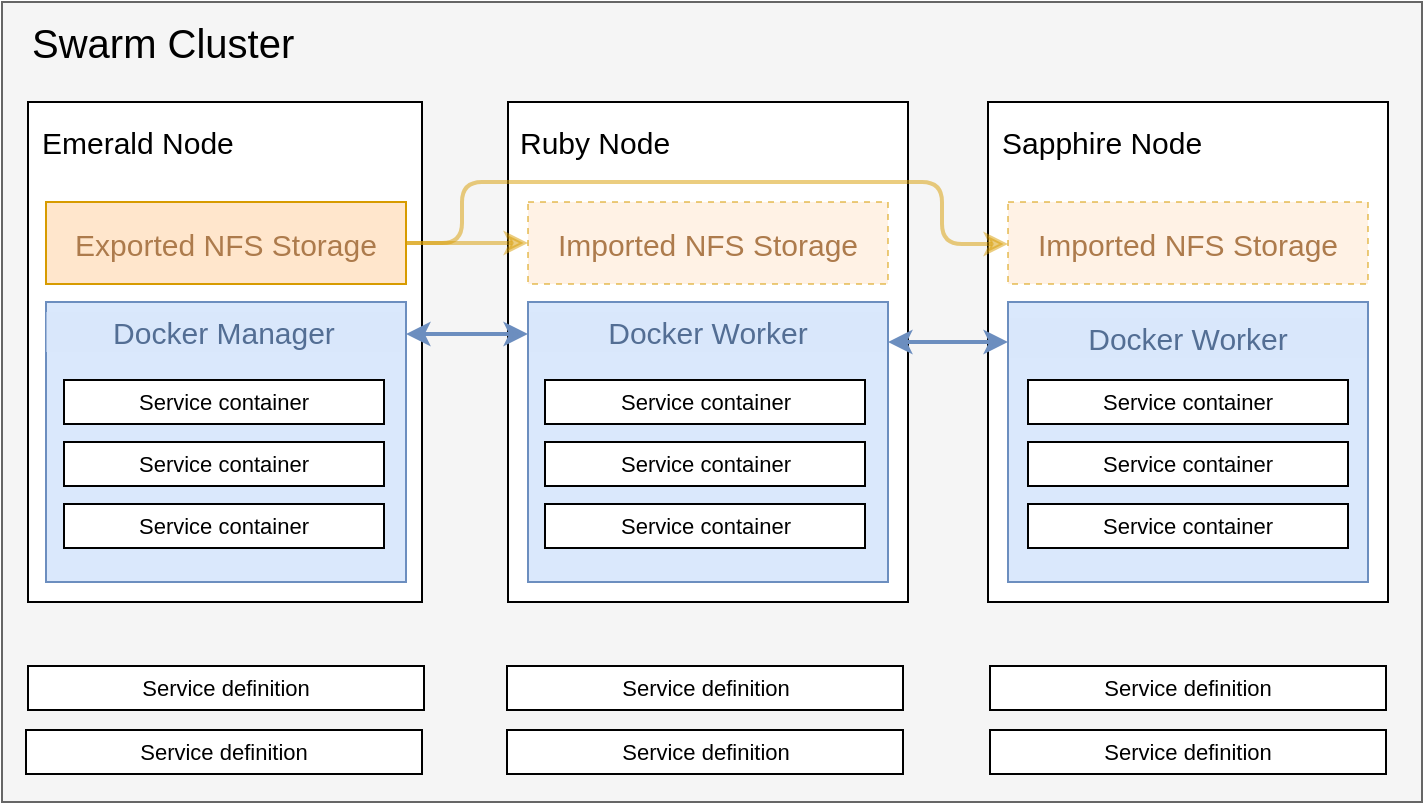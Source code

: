 <mxfile version="10.6.8" type="device"><diagram id="ncY2000fqGlBu2i0HJu0" name="Page-1"><mxGraphModel dx="840" dy="547" grid="1" gridSize="10" guides="1" tooltips="1" connect="1" arrows="1" fold="1" page="1" pageScale="1" pageWidth="827" pageHeight="1169" math="0" shadow="0"><root><mxCell id="0"/><mxCell id="1" parent="0"/><mxCell id="skiJ8lDIANRw2TX13vSS-13" value="" style="rounded=0;whiteSpace=wrap;html=1;fontSize=15;fontColor=#333333;align=center;fillColor=#f5f5f5;strokeColor=#666666;" vertex="1" parent="1"><mxGeometry x="60" y="490" width="710" height="400" as="geometry"/></mxCell><mxCell id="skiJ8lDIANRw2TX13vSS-1" value="" style="rounded=0;whiteSpace=wrap;html=1;" vertex="1" parent="1"><mxGeometry x="73" y="540" width="197" height="250" as="geometry"/></mxCell><mxCell id="skiJ8lDIANRw2TX13vSS-2" value="Emerald Node" style="text;html=1;strokeColor=none;fillColor=none;align=left;verticalAlign=middle;whiteSpace=wrap;rounded=0;spacingLeft=5;fontSize=15;" vertex="1" parent="1"><mxGeometry x="73" y="550" width="197" height="20" as="geometry"/></mxCell><mxCell id="skiJ8lDIANRw2TX13vSS-5" value="" style="rounded=0;whiteSpace=wrap;html=1;" vertex="1" parent="1"><mxGeometry x="313" y="540" width="200" height="250" as="geometry"/></mxCell><mxCell id="skiJ8lDIANRw2TX13vSS-6" value="Ruby Node" style="text;html=1;strokeColor=none;fillColor=none;align=left;verticalAlign=middle;whiteSpace=wrap;rounded=0;spacingLeft=5;fontSize=15;" vertex="1" parent="1"><mxGeometry x="311.5" y="550" width="200" height="20" as="geometry"/></mxCell><mxCell id="skiJ8lDIANRw2TX13vSS-7" value="" style="rounded=0;whiteSpace=wrap;html=1;" vertex="1" parent="1"><mxGeometry x="553" y="540" width="200" height="250" as="geometry"/></mxCell><mxCell id="skiJ8lDIANRw2TX13vSS-8" value="Sapphire Node" style="text;html=1;strokeColor=none;fillColor=none;align=left;verticalAlign=middle;whiteSpace=wrap;rounded=0;spacingLeft=5;fontSize=15;" vertex="1" parent="1"><mxGeometry x="553" y="550" width="200" height="20" as="geometry"/></mxCell><mxCell id="skiJ8lDIANRw2TX13vSS-10" value="" style="rounded=0;whiteSpace=wrap;html=1;fontSize=15;align=center;verticalAlign=middle;fillColor=#dae8fc;strokeColor=#6c8ebf;fontColor=#536E94;" vertex="1" parent="1"><mxGeometry x="82" y="640" width="180" height="140" as="geometry"/></mxCell><mxCell id="skiJ8lDIANRw2TX13vSS-11" value="" style="rounded=0;whiteSpace=wrap;html=1;fontSize=15;align=center;verticalAlign=middle;fillColor=#dae8fc;strokeColor=#6c8ebf;fontColor=#536E94;" vertex="1" parent="1"><mxGeometry x="323" y="640" width="180" height="140" as="geometry"/></mxCell><mxCell id="skiJ8lDIANRw2TX13vSS-12" value="" style="rounded=0;whiteSpace=wrap;html=1;fontSize=15;align=center;verticalAlign=middle;fillColor=#dae8fc;strokeColor=#6c8ebf;fontColor=#536E94;" vertex="1" parent="1"><mxGeometry x="563" y="640" width="180" height="140" as="geometry"/></mxCell><mxCell id="skiJ8lDIANRw2TX13vSS-14" value="Swarm Cluster" style="text;html=1;strokeColor=none;fillColor=none;align=left;verticalAlign=middle;whiteSpace=wrap;rounded=0;fontSize=20;fontColor=#000000;" vertex="1" parent="1"><mxGeometry x="72.5" y="500" width="357" height="20" as="geometry"/></mxCell><mxCell id="skiJ8lDIANRw2TX13vSS-16" value="Exported NFS Storage" style="rounded=0;whiteSpace=wrap;html=1;fontSize=15;align=center;verticalAlign=middle;fillColor=#ffe6cc;strokeColor=#d79b00;fontColor=#AD7B4C;" vertex="1" parent="1"><mxGeometry x="82" y="590" width="180" height="41" as="geometry"/></mxCell><mxCell id="skiJ8lDIANRw2TX13vSS-17" value="Imported NFS Storage" style="rounded=0;whiteSpace=wrap;html=1;fontSize=15;align=center;verticalAlign=middle;fillColor=#ffe6cc;strokeColor=#d79b00;fontColor=#AD7B4C;dashed=1;opacity=50;" vertex="1" parent="1"><mxGeometry x="323" y="590" width="180" height="41" as="geometry"/></mxCell><mxCell id="skiJ8lDIANRw2TX13vSS-18" value="Imported NFS Storage" style="rounded=0;whiteSpace=wrap;html=1;fontSize=15;align=center;verticalAlign=middle;fillColor=#ffe6cc;strokeColor=#d79b00;fontColor=#AD7B4C;dashed=1;opacity=50;" vertex="1" parent="1"><mxGeometry x="563" y="590" width="180" height="41" as="geometry"/></mxCell><mxCell id="skiJ8lDIANRw2TX13vSS-19" value="" style="endArrow=classic;html=1;fontSize=20;fontColor=#AD7B4C;fillColor=#ffe6cc;strokeColor=#d79b00;edgeStyle=orthogonalEdgeStyle;strokeWidth=2;opacity=50;" edge="1" parent="1" source="skiJ8lDIANRw2TX13vSS-16" target="skiJ8lDIANRw2TX13vSS-17"><mxGeometry width="50" height="50" relative="1" as="geometry"><mxPoint x="180" y="770" as="sourcePoint"/><mxPoint x="230" y="720" as="targetPoint"/></mxGeometry></mxCell><mxCell id="skiJ8lDIANRw2TX13vSS-20" value="" style="endArrow=classic;html=1;fontSize=20;fontColor=#AD7B4C;fillColor=#ffe6cc;strokeColor=#d79b00;edgeStyle=orthogonalEdgeStyle;strokeWidth=2;opacity=50;" edge="1" parent="1" source="skiJ8lDIANRw2TX13vSS-16" target="skiJ8lDIANRw2TX13vSS-18"><mxGeometry width="50" height="50" relative="1" as="geometry"><mxPoint x="272" y="620.5" as="sourcePoint"/><mxPoint x="333" y="620.5" as="targetPoint"/><Array as="points"><mxPoint x="290" y="611"/><mxPoint x="290" y="580"/><mxPoint x="530" y="580"/><mxPoint x="530" y="611"/></Array></mxGeometry></mxCell><mxCell id="skiJ8lDIANRw2TX13vSS-32" value="" style="endArrow=classic;startArrow=classic;html=1;strokeWidth=2;fontSize=20;fontColor=#AD7B4C;fillColor=#dae8fc;strokeColor=#6c8ebf;edgeStyle=orthogonalEdgeStyle;" edge="1" parent="1" source="skiJ8lDIANRw2TX13vSS-10" target="skiJ8lDIANRw2TX13vSS-11"><mxGeometry width="50" height="50" relative="1" as="geometry"><mxPoint x="310" y="820" as="sourcePoint"/><mxPoint x="360" y="770" as="targetPoint"/><Array as="points"><mxPoint x="280" y="656"/><mxPoint x="280" y="656"/></Array></mxGeometry></mxCell><mxCell id="skiJ8lDIANRw2TX13vSS-33" value="" style="endArrow=classic;startArrow=classic;html=1;strokeWidth=2;fontSize=20;fontColor=#AD7B4C;fillColor=#dae8fc;strokeColor=#6c8ebf;edgeStyle=orthogonalEdgeStyle;" edge="1" parent="1" source="skiJ8lDIANRw2TX13vSS-11" target="skiJ8lDIANRw2TX13vSS-12"><mxGeometry width="50" height="50" relative="1" as="geometry"><mxPoint x="272" y="665.5" as="sourcePoint"/><mxPoint x="333" y="665.5" as="targetPoint"/><Array as="points"><mxPoint x="540" y="660"/><mxPoint x="540" y="660"/></Array></mxGeometry></mxCell><mxCell id="skiJ8lDIANRw2TX13vSS-34" value="&lt;span style=&quot;font-size: 15px;&quot;&gt;Docker Manager&lt;/span&gt;" style="text;html=1;strokeColor=none;fillColor=#dae8fc;align=center;verticalAlign=middle;whiteSpace=wrap;rounded=0;dashed=1;fontSize=15;opacity=50;fontColor=#536E94;" vertex="1" parent="1"><mxGeometry x="82" y="645" width="178" height="20" as="geometry"/></mxCell><mxCell id="skiJ8lDIANRw2TX13vSS-35" value="&lt;span style=&quot;font-size: 15px&quot;&gt;Docker Worker&lt;/span&gt;" style="text;html=1;strokeColor=none;fillColor=#dae8fc;align=center;verticalAlign=middle;whiteSpace=wrap;rounded=0;dashed=1;fontSize=15;opacity=50;fontColor=#536E94;" vertex="1" parent="1"><mxGeometry x="324" y="645" width="178" height="20" as="geometry"/></mxCell><mxCell id="skiJ8lDIANRw2TX13vSS-36" value="&lt;span style=&quot;font-size: 15px&quot;&gt;Docker Worker&lt;/span&gt;" style="text;html=1;strokeColor=none;fillColor=#dae8fc;align=center;verticalAlign=middle;whiteSpace=wrap;rounded=0;dashed=1;fontSize=15;opacity=50;fontColor=#536E94;" vertex="1" parent="1"><mxGeometry x="564" y="648" width="178" height="20" as="geometry"/></mxCell><mxCell id="skiJ8lDIANRw2TX13vSS-37" value="Service container" style="rounded=0;whiteSpace=wrap;html=1;fontSize=11;align=center;" vertex="1" parent="1"><mxGeometry x="91" y="679" width="160" height="22" as="geometry"/></mxCell><mxCell id="skiJ8lDIANRw2TX13vSS-38" value="Service container" style="rounded=0;whiteSpace=wrap;html=1;fontSize=11;align=center;" vertex="1" parent="1"><mxGeometry x="91" y="710" width="160" height="22" as="geometry"/></mxCell><mxCell id="skiJ8lDIANRw2TX13vSS-39" value="Service container" style="rounded=0;whiteSpace=wrap;html=1;fontSize=11;align=center;" vertex="1" parent="1"><mxGeometry x="91" y="741" width="160" height="22" as="geometry"/></mxCell><mxCell id="skiJ8lDIANRw2TX13vSS-40" value="Service container" style="rounded=0;whiteSpace=wrap;html=1;fontSize=11;align=center;" vertex="1" parent="1"><mxGeometry x="331.5" y="679" width="160" height="22" as="geometry"/></mxCell><mxCell id="skiJ8lDIANRw2TX13vSS-41" value="Service container" style="rounded=0;whiteSpace=wrap;html=1;fontSize=11;align=center;" vertex="1" parent="1"><mxGeometry x="331.5" y="710" width="160" height="22" as="geometry"/></mxCell><mxCell id="skiJ8lDIANRw2TX13vSS-42" value="Service container" style="rounded=0;whiteSpace=wrap;html=1;fontSize=11;align=center;" vertex="1" parent="1"><mxGeometry x="331.5" y="741" width="160" height="22" as="geometry"/></mxCell><mxCell id="skiJ8lDIANRw2TX13vSS-43" value="Service container" style="rounded=0;whiteSpace=wrap;html=1;fontSize=11;align=center;" vertex="1" parent="1"><mxGeometry x="573" y="679" width="160" height="22" as="geometry"/></mxCell><mxCell id="skiJ8lDIANRw2TX13vSS-44" value="Service container" style="rounded=0;whiteSpace=wrap;html=1;fontSize=11;align=center;" vertex="1" parent="1"><mxGeometry x="573" y="710" width="160" height="22" as="geometry"/></mxCell><mxCell id="skiJ8lDIANRw2TX13vSS-45" value="Service container" style="rounded=0;whiteSpace=wrap;html=1;fontSize=11;align=center;" vertex="1" parent="1"><mxGeometry x="573" y="741" width="160" height="22" as="geometry"/></mxCell><mxCell id="skiJ8lDIANRw2TX13vSS-46" value="Service definition" style="rounded=0;whiteSpace=wrap;html=1;fontSize=11;align=center;" vertex="1" parent="1"><mxGeometry x="73" y="822" width="198" height="22" as="geometry"/></mxCell><mxCell id="skiJ8lDIANRw2TX13vSS-47" value="Service definition" style="rounded=0;whiteSpace=wrap;html=1;fontSize=11;align=center;" vertex="1" parent="1"><mxGeometry x="72" y="854" width="198" height="22" as="geometry"/></mxCell><mxCell id="skiJ8lDIANRw2TX13vSS-48" value="Service definition" style="rounded=0;whiteSpace=wrap;html=1;fontSize=11;align=center;" vertex="1" parent="1"><mxGeometry x="312.5" y="822" width="198" height="22" as="geometry"/></mxCell><mxCell id="skiJ8lDIANRw2TX13vSS-49" value="Service definition" style="rounded=0;whiteSpace=wrap;html=1;fontSize=11;align=center;" vertex="1" parent="1"><mxGeometry x="312.5" y="854" width="198" height="22" as="geometry"/></mxCell><mxCell id="skiJ8lDIANRw2TX13vSS-50" value="Service definition" style="rounded=0;whiteSpace=wrap;html=1;fontSize=11;align=center;" vertex="1" parent="1"><mxGeometry x="554" y="822" width="198" height="22" as="geometry"/></mxCell><mxCell id="skiJ8lDIANRw2TX13vSS-51" value="Service definition" style="rounded=0;whiteSpace=wrap;html=1;fontSize=11;align=center;" vertex="1" parent="1"><mxGeometry x="554" y="854" width="198" height="22" as="geometry"/></mxCell></root></mxGraphModel></diagram></mxfile>